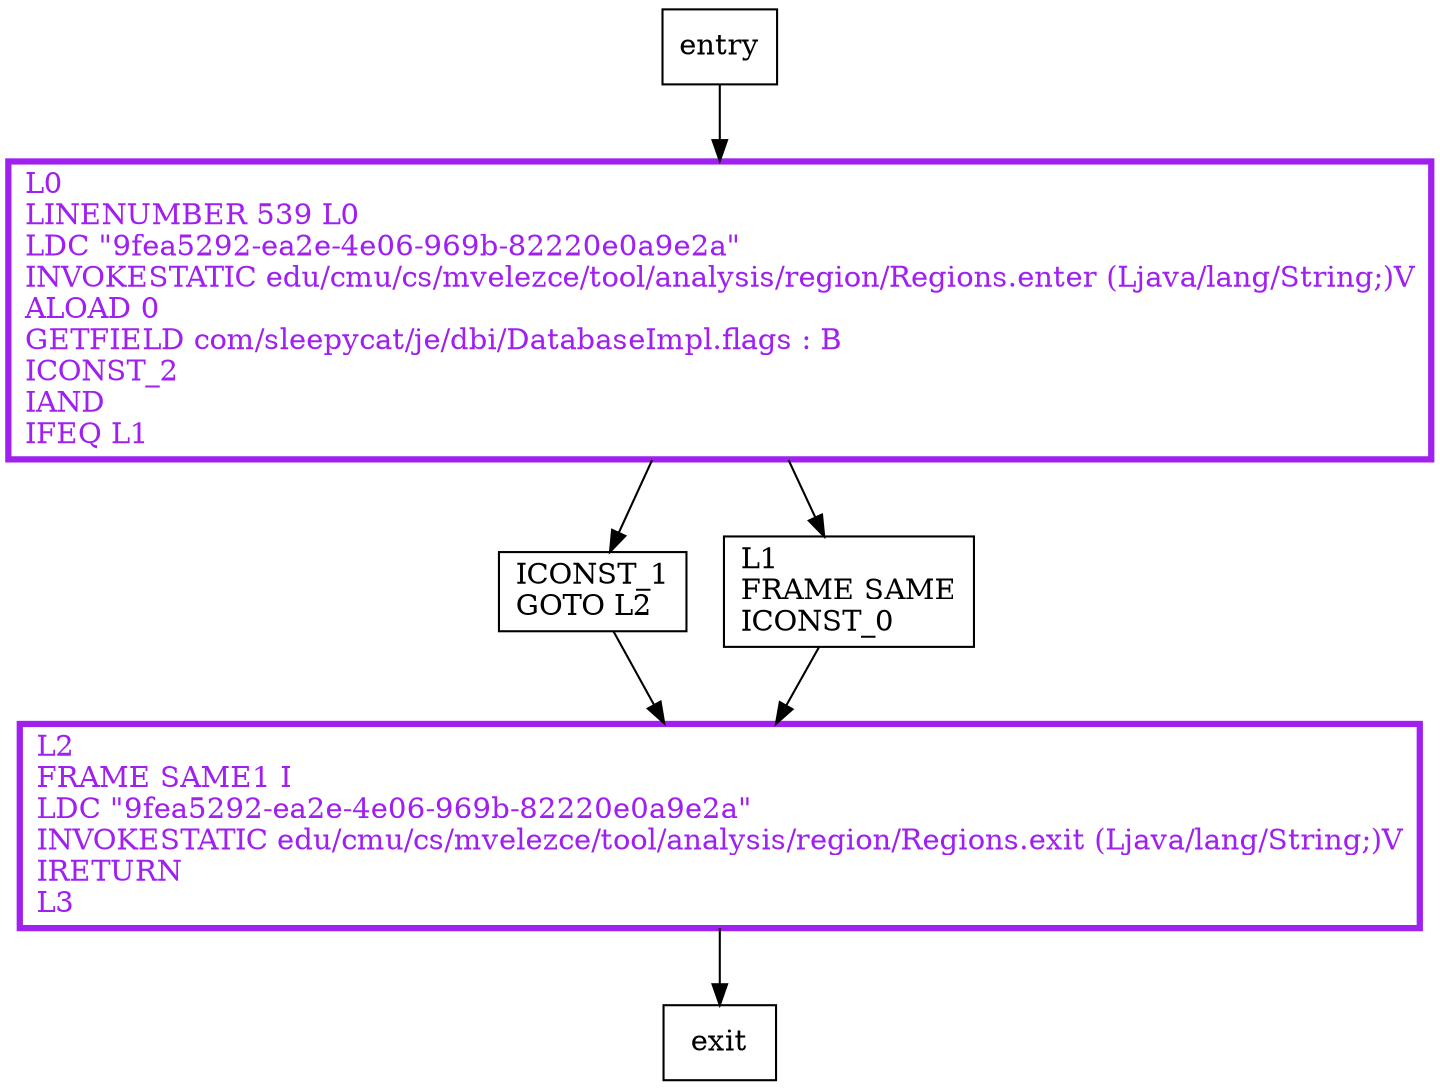 digraph isTemporary {
node [shape=record];
374597238 [label="ICONST_1\lGOTO L2\l"];
1506099784 [label="L2\lFRAME SAME1 I\lLDC \"9fea5292-ea2e-4e06-969b-82220e0a9e2a\"\lINVOKESTATIC edu/cmu/cs/mvelezce/tool/analysis/region/Regions.exit (Ljava/lang/String;)V\lIRETURN\lL3\l"];
915606135 [label="L0\lLINENUMBER 539 L0\lLDC \"9fea5292-ea2e-4e06-969b-82220e0a9e2a\"\lINVOKESTATIC edu/cmu/cs/mvelezce/tool/analysis/region/Regions.enter (Ljava/lang/String;)V\lALOAD 0\lGETFIELD com/sleepycat/je/dbi/DatabaseImpl.flags : B\lICONST_2\lIAND\lIFEQ L1\l"];
1432877406 [label="L1\lFRAME SAME\lICONST_0\l"];
entry;
exit;
374597238 -> 1506099784;
entry -> 915606135;
1506099784 -> exit;
915606135 -> 374597238;
915606135 -> 1432877406;
1432877406 -> 1506099784;
1506099784[fontcolor="purple", penwidth=3, color="purple"];
915606135[fontcolor="purple", penwidth=3, color="purple"];
}
